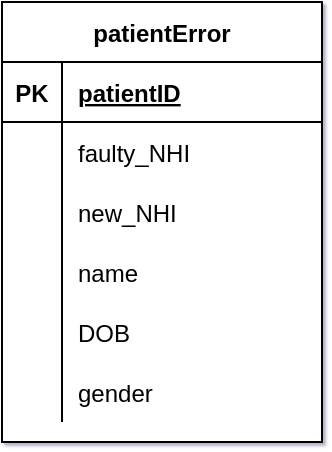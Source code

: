 <mxfile version="17.2.5" type="github"><diagram id="R2lEEEUBdFMjLlhIrx00" name="Page-1"><mxGraphModel dx="1122" dy="752" grid="1" gridSize="10" guides="1" tooltips="1" connect="1" arrows="1" fold="1" page="1" pageScale="1" pageWidth="300" pageHeight="300" math="0" shadow="1" extFonts="Permanent Marker^https://fonts.googleapis.com/css?family=Permanent+Marker"><root><mxCell id="0"/><mxCell id="1" parent="0"/><mxCell id="VRXUO6ehprb2hW0RnYEj-1" value="patientError" style="shape=table;startSize=30;container=1;collapsible=1;childLayout=tableLayout;fixedRows=1;rowLines=0;fontStyle=1;align=center;resizeLast=1;swimlaneFillColor=default;" vertex="1" parent="1"><mxGeometry x="380" y="40" width="160" height="220" as="geometry"/></mxCell><mxCell id="VRXUO6ehprb2hW0RnYEj-2" value="" style="shape=tableRow;horizontal=0;startSize=0;swimlaneHead=0;swimlaneBody=0;fillColor=none;collapsible=0;dropTarget=0;points=[[0,0.5],[1,0.5]];portConstraint=eastwest;top=0;left=0;right=0;bottom=1;swimlaneFillColor=default;" vertex="1" parent="VRXUO6ehprb2hW0RnYEj-1"><mxGeometry y="30" width="160" height="30" as="geometry"/></mxCell><mxCell id="VRXUO6ehprb2hW0RnYEj-3" value="PK" style="shape=partialRectangle;connectable=0;fillColor=none;top=0;left=0;bottom=0;right=0;fontStyle=1;overflow=hidden;swimlaneFillColor=default;" vertex="1" parent="VRXUO6ehprb2hW0RnYEj-2"><mxGeometry width="30" height="30" as="geometry"><mxRectangle width="30" height="30" as="alternateBounds"/></mxGeometry></mxCell><mxCell id="VRXUO6ehprb2hW0RnYEj-4" value="patientID" style="shape=partialRectangle;connectable=0;fillColor=none;top=0;left=0;bottom=0;right=0;align=left;spacingLeft=6;fontStyle=5;overflow=hidden;swimlaneFillColor=default;" vertex="1" parent="VRXUO6ehprb2hW0RnYEj-2"><mxGeometry x="30" width="130" height="30" as="geometry"><mxRectangle width="130" height="30" as="alternateBounds"/></mxGeometry></mxCell><mxCell id="VRXUO6ehprb2hW0RnYEj-5" value="" style="shape=tableRow;horizontal=0;startSize=0;swimlaneHead=0;swimlaneBody=0;fillColor=none;collapsible=0;dropTarget=0;points=[[0,0.5],[1,0.5]];portConstraint=eastwest;top=0;left=0;right=0;bottom=0;swimlaneFillColor=default;" vertex="1" parent="VRXUO6ehprb2hW0RnYEj-1"><mxGeometry y="60" width="160" height="30" as="geometry"/></mxCell><mxCell id="VRXUO6ehprb2hW0RnYEj-6" value="" style="shape=partialRectangle;connectable=0;fillColor=none;top=0;left=0;bottom=0;right=0;editable=1;overflow=hidden;swimlaneFillColor=default;" vertex="1" parent="VRXUO6ehprb2hW0RnYEj-5"><mxGeometry width="30" height="30" as="geometry"><mxRectangle width="30" height="30" as="alternateBounds"/></mxGeometry></mxCell><mxCell id="VRXUO6ehprb2hW0RnYEj-7" value="faulty_NHI" style="shape=partialRectangle;connectable=0;fillColor=none;top=0;left=0;bottom=0;right=0;align=left;spacingLeft=6;overflow=hidden;swimlaneFillColor=default;" vertex="1" parent="VRXUO6ehprb2hW0RnYEj-5"><mxGeometry x="30" width="130" height="30" as="geometry"><mxRectangle width="130" height="30" as="alternateBounds"/></mxGeometry></mxCell><mxCell id="VRXUO6ehprb2hW0RnYEj-26" style="shape=tableRow;horizontal=0;startSize=0;swimlaneHead=0;swimlaneBody=0;fillColor=none;collapsible=0;dropTarget=0;points=[[0,0.5],[1,0.5]];portConstraint=eastwest;top=0;left=0;right=0;bottom=0;swimlaneFillColor=default;" vertex="1" parent="VRXUO6ehprb2hW0RnYEj-1"><mxGeometry y="90" width="160" height="30" as="geometry"/></mxCell><mxCell id="VRXUO6ehprb2hW0RnYEj-27" style="shape=partialRectangle;connectable=0;fillColor=none;top=0;left=0;bottom=0;right=0;editable=1;overflow=hidden;swimlaneFillColor=default;" vertex="1" parent="VRXUO6ehprb2hW0RnYEj-26"><mxGeometry width="30" height="30" as="geometry"><mxRectangle width="30" height="30" as="alternateBounds"/></mxGeometry></mxCell><mxCell id="VRXUO6ehprb2hW0RnYEj-28" value="new_NHI" style="shape=partialRectangle;connectable=0;fillColor=none;top=0;left=0;bottom=0;right=0;align=left;spacingLeft=6;overflow=hidden;swimlaneFillColor=default;" vertex="1" parent="VRXUO6ehprb2hW0RnYEj-26"><mxGeometry x="30" width="130" height="30" as="geometry"><mxRectangle width="130" height="30" as="alternateBounds"/></mxGeometry></mxCell><mxCell id="VRXUO6ehprb2hW0RnYEj-17" style="shape=tableRow;horizontal=0;startSize=0;swimlaneHead=0;swimlaneBody=0;fillColor=none;collapsible=0;dropTarget=0;points=[[0,0.5],[1,0.5]];portConstraint=eastwest;top=0;left=0;right=0;bottom=0;swimlaneFillColor=default;" vertex="1" parent="VRXUO6ehprb2hW0RnYEj-1"><mxGeometry y="120" width="160" height="30" as="geometry"/></mxCell><mxCell id="VRXUO6ehprb2hW0RnYEj-18" style="shape=partialRectangle;connectable=0;fillColor=none;top=0;left=0;bottom=0;right=0;editable=1;overflow=hidden;swimlaneFillColor=default;" vertex="1" parent="VRXUO6ehprb2hW0RnYEj-17"><mxGeometry width="30" height="30" as="geometry"><mxRectangle width="30" height="30" as="alternateBounds"/></mxGeometry></mxCell><mxCell id="VRXUO6ehprb2hW0RnYEj-19" value="name" style="shape=partialRectangle;connectable=0;fillColor=none;top=0;left=0;bottom=0;right=0;align=left;spacingLeft=6;overflow=hidden;swimlaneFillColor=default;" vertex="1" parent="VRXUO6ehprb2hW0RnYEj-17"><mxGeometry x="30" width="130" height="30" as="geometry"><mxRectangle width="130" height="30" as="alternateBounds"/></mxGeometry></mxCell><mxCell id="VRXUO6ehprb2hW0RnYEj-20" style="shape=tableRow;horizontal=0;startSize=0;swimlaneHead=0;swimlaneBody=0;fillColor=none;collapsible=0;dropTarget=0;points=[[0,0.5],[1,0.5]];portConstraint=eastwest;top=0;left=0;right=0;bottom=0;swimlaneFillColor=default;" vertex="1" parent="VRXUO6ehprb2hW0RnYEj-1"><mxGeometry y="150" width="160" height="30" as="geometry"/></mxCell><mxCell id="VRXUO6ehprb2hW0RnYEj-21" style="shape=partialRectangle;connectable=0;fillColor=none;top=0;left=0;bottom=0;right=0;editable=1;overflow=hidden;swimlaneFillColor=default;" vertex="1" parent="VRXUO6ehprb2hW0RnYEj-20"><mxGeometry width="30" height="30" as="geometry"><mxRectangle width="30" height="30" as="alternateBounds"/></mxGeometry></mxCell><mxCell id="VRXUO6ehprb2hW0RnYEj-22" value="DOB" style="shape=partialRectangle;connectable=0;fillColor=none;top=0;left=0;bottom=0;right=0;align=left;spacingLeft=6;overflow=hidden;swimlaneFillColor=default;" vertex="1" parent="VRXUO6ehprb2hW0RnYEj-20"><mxGeometry x="30" width="130" height="30" as="geometry"><mxRectangle width="130" height="30" as="alternateBounds"/></mxGeometry></mxCell><mxCell id="VRXUO6ehprb2hW0RnYEj-23" style="shape=tableRow;horizontal=0;startSize=0;swimlaneHead=0;swimlaneBody=0;fillColor=none;collapsible=0;dropTarget=0;points=[[0,0.5],[1,0.5]];portConstraint=eastwest;top=0;left=0;right=0;bottom=0;swimlaneFillColor=default;" vertex="1" parent="VRXUO6ehprb2hW0RnYEj-1"><mxGeometry y="180" width="160" height="30" as="geometry"/></mxCell><mxCell id="VRXUO6ehprb2hW0RnYEj-24" style="shape=partialRectangle;connectable=0;fillColor=none;top=0;left=0;bottom=0;right=0;editable=1;overflow=hidden;swimlaneFillColor=default;" vertex="1" parent="VRXUO6ehprb2hW0RnYEj-23"><mxGeometry width="30" height="30" as="geometry"><mxRectangle width="30" height="30" as="alternateBounds"/></mxGeometry></mxCell><mxCell id="VRXUO6ehprb2hW0RnYEj-25" value="gender" style="shape=partialRectangle;connectable=0;fillColor=none;top=0;left=0;bottom=0;right=0;align=left;spacingLeft=6;overflow=hidden;swimlaneFillColor=default;" vertex="1" parent="VRXUO6ehprb2hW0RnYEj-23"><mxGeometry x="30" width="130" height="30" as="geometry"><mxRectangle width="130" height="30" as="alternateBounds"/></mxGeometry></mxCell></root></mxGraphModel></diagram></mxfile>